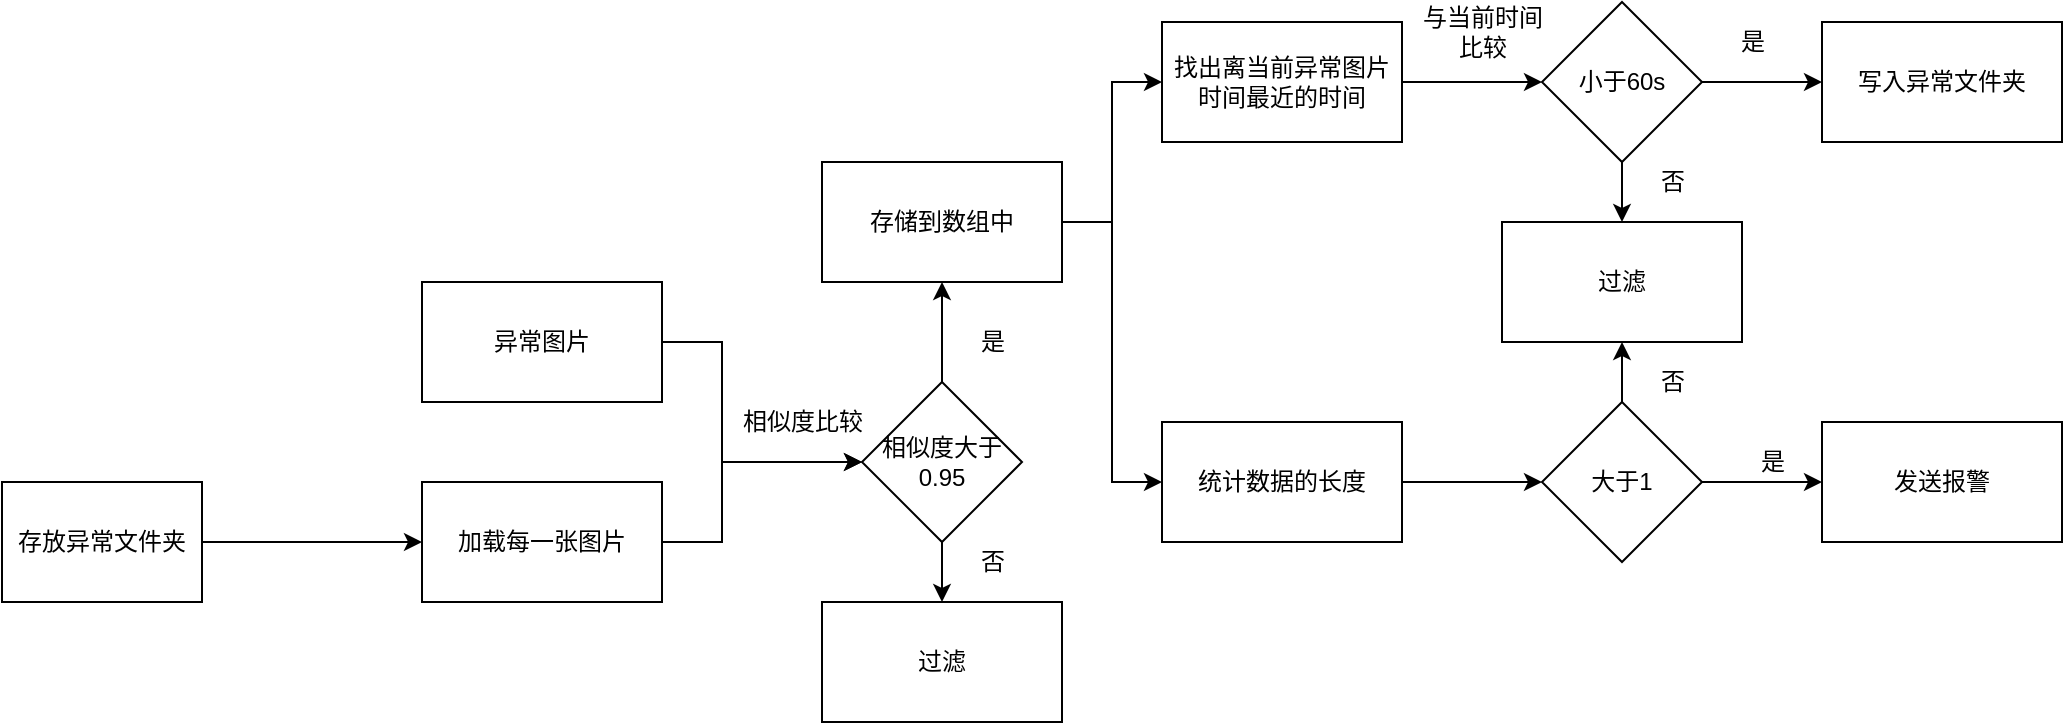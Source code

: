 <mxfile version="14.2.9" type="github"><diagram id="PVG3RtAIV-_fzfBmqW2H" name="Page-1"><mxGraphModel dx="1079" dy="644" grid="0" gridSize="10" guides="1" tooltips="1" connect="1" arrows="1" fold="1" page="0" pageScale="1" pageWidth="827" pageHeight="1169" math="0" shadow="0"><root><mxCell id="0"/><mxCell id="1" parent="0"/><mxCell id="2o8Juk7r4_uQERXW1JgP-9" style="edgeStyle=orthogonalEdgeStyle;rounded=0;orthogonalLoop=1;jettySize=auto;html=1;exitX=1;exitY=0.5;exitDx=0;exitDy=0;" edge="1" parent="1" source="2o8Juk7r4_uQERXW1JgP-1" target="2o8Juk7r4_uQERXW1JgP-6"><mxGeometry relative="1" as="geometry"><Array as="points"><mxPoint x="390" y="210"/><mxPoint x="390" y="270"/></Array></mxGeometry></mxCell><mxCell id="2o8Juk7r4_uQERXW1JgP-1" value="异常图片" style="rounded=0;whiteSpace=wrap;html=1;" vertex="1" parent="1"><mxGeometry x="240" y="180" width="120" height="60" as="geometry"/></mxCell><mxCell id="2o8Juk7r4_uQERXW1JgP-5" style="edgeStyle=orthogonalEdgeStyle;rounded=0;orthogonalLoop=1;jettySize=auto;html=1;exitX=1;exitY=0.5;exitDx=0;exitDy=0;" edge="1" parent="1" source="2o8Juk7r4_uQERXW1JgP-2"><mxGeometry relative="1" as="geometry"><mxPoint x="240" y="310" as="targetPoint"/></mxGeometry></mxCell><mxCell id="2o8Juk7r4_uQERXW1JgP-2" value="存放异常文件夹" style="rounded=0;whiteSpace=wrap;html=1;" vertex="1" parent="1"><mxGeometry x="30" y="280" width="100" height="60" as="geometry"/></mxCell><mxCell id="2o8Juk7r4_uQERXW1JgP-13" style="edgeStyle=orthogonalEdgeStyle;rounded=0;orthogonalLoop=1;jettySize=auto;html=1;exitX=0.5;exitY=1;exitDx=0;exitDy=0;entryX=0.5;entryY=0;entryDx=0;entryDy=0;" edge="1" parent="1" source="2o8Juk7r4_uQERXW1JgP-6" target="2o8Juk7r4_uQERXW1JgP-12"><mxGeometry relative="1" as="geometry"/></mxCell><mxCell id="2o8Juk7r4_uQERXW1JgP-17" style="edgeStyle=orthogonalEdgeStyle;rounded=0;orthogonalLoop=1;jettySize=auto;html=1;exitX=0.5;exitY=0;exitDx=0;exitDy=0;entryX=0.5;entryY=1;entryDx=0;entryDy=0;" edge="1" parent="1" source="2o8Juk7r4_uQERXW1JgP-6" target="2o8Juk7r4_uQERXW1JgP-16"><mxGeometry relative="1" as="geometry"/></mxCell><mxCell id="2o8Juk7r4_uQERXW1JgP-6" value="相似度大于0.95" style="rhombus;whiteSpace=wrap;html=1;" vertex="1" parent="1"><mxGeometry x="460" y="230" width="80" height="80" as="geometry"/></mxCell><mxCell id="2o8Juk7r4_uQERXW1JgP-11" style="edgeStyle=orthogonalEdgeStyle;rounded=0;orthogonalLoop=1;jettySize=auto;html=1;exitX=1;exitY=0.5;exitDx=0;exitDy=0;entryX=0;entryY=0.5;entryDx=0;entryDy=0;" edge="1" parent="1" source="2o8Juk7r4_uQERXW1JgP-8" target="2o8Juk7r4_uQERXW1JgP-6"><mxGeometry relative="1" as="geometry"><Array as="points"><mxPoint x="390" y="310"/><mxPoint x="390" y="270"/></Array></mxGeometry></mxCell><mxCell id="2o8Juk7r4_uQERXW1JgP-8" value="加载每一张图片" style="rounded=0;whiteSpace=wrap;html=1;" vertex="1" parent="1"><mxGeometry x="240" y="280" width="120" height="60" as="geometry"/></mxCell><mxCell id="2o8Juk7r4_uQERXW1JgP-12" value="过滤" style="rounded=0;whiteSpace=wrap;html=1;" vertex="1" parent="1"><mxGeometry x="440" y="340" width="120" height="60" as="geometry"/></mxCell><mxCell id="2o8Juk7r4_uQERXW1JgP-14" value="相似度比较" style="text;html=1;resizable=0;autosize=1;align=center;verticalAlign=middle;points=[];fillColor=none;strokeColor=none;rounded=0;" vertex="1" parent="1"><mxGeometry x="390" y="240" width="80" height="20" as="geometry"/></mxCell><mxCell id="2o8Juk7r4_uQERXW1JgP-15" value="否" style="text;html=1;resizable=0;autosize=1;align=center;verticalAlign=middle;points=[];fillColor=none;strokeColor=none;rounded=0;" vertex="1" parent="1"><mxGeometry x="510" y="310" width="30" height="20" as="geometry"/></mxCell><mxCell id="2o8Juk7r4_uQERXW1JgP-19" style="edgeStyle=orthogonalEdgeStyle;rounded=0;orthogonalLoop=1;jettySize=auto;html=1;exitX=1;exitY=0.5;exitDx=0;exitDy=0;entryX=0;entryY=0.5;entryDx=0;entryDy=0;" edge="1" parent="1" source="2o8Juk7r4_uQERXW1JgP-16" target="2o8Juk7r4_uQERXW1JgP-18"><mxGeometry relative="1" as="geometry"/></mxCell><mxCell id="2o8Juk7r4_uQERXW1JgP-22" style="edgeStyle=orthogonalEdgeStyle;rounded=0;orthogonalLoop=1;jettySize=auto;html=1;exitX=1;exitY=0.5;exitDx=0;exitDy=0;entryX=0;entryY=0.5;entryDx=0;entryDy=0;" edge="1" parent="1" source="2o8Juk7r4_uQERXW1JgP-16" target="2o8Juk7r4_uQERXW1JgP-20"><mxGeometry relative="1" as="geometry"/></mxCell><mxCell id="2o8Juk7r4_uQERXW1JgP-16" value="存储到数组中" style="rounded=0;whiteSpace=wrap;html=1;" vertex="1" parent="1"><mxGeometry x="440" y="120" width="120" height="60" as="geometry"/></mxCell><mxCell id="2o8Juk7r4_uQERXW1JgP-37" style="edgeStyle=orthogonalEdgeStyle;rounded=0;orthogonalLoop=1;jettySize=auto;html=1;exitX=1;exitY=0.5;exitDx=0;exitDy=0;entryX=0;entryY=0.5;entryDx=0;entryDy=0;" edge="1" parent="1" source="2o8Juk7r4_uQERXW1JgP-18" target="2o8Juk7r4_uQERXW1JgP-36"><mxGeometry relative="1" as="geometry"/></mxCell><mxCell id="2o8Juk7r4_uQERXW1JgP-18" value="统计数据的长度" style="rounded=0;whiteSpace=wrap;html=1;" vertex="1" parent="1"><mxGeometry x="610" y="250" width="120" height="60" as="geometry"/></mxCell><mxCell id="2o8Juk7r4_uQERXW1JgP-29" style="edgeStyle=orthogonalEdgeStyle;rounded=0;orthogonalLoop=1;jettySize=auto;html=1;exitX=1;exitY=0.5;exitDx=0;exitDy=0;" edge="1" parent="1" source="2o8Juk7r4_uQERXW1JgP-20" target="2o8Juk7r4_uQERXW1JgP-28"><mxGeometry relative="1" as="geometry"/></mxCell><mxCell id="2o8Juk7r4_uQERXW1JgP-20" value="找出离当前异常图片时间最近的时间" style="rounded=0;whiteSpace=wrap;html=1;" vertex="1" parent="1"><mxGeometry x="610" y="50" width="120" height="60" as="geometry"/></mxCell><mxCell id="2o8Juk7r4_uQERXW1JgP-26" value="是" style="text;html=1;resizable=0;autosize=1;align=center;verticalAlign=middle;points=[];fillColor=none;strokeColor=none;rounded=0;" vertex="1" parent="1"><mxGeometry x="510" y="200" width="30" height="20" as="geometry"/></mxCell><mxCell id="2o8Juk7r4_uQERXW1JgP-31" style="edgeStyle=orthogonalEdgeStyle;rounded=0;orthogonalLoop=1;jettySize=auto;html=1;exitX=1;exitY=0.5;exitDx=0;exitDy=0;entryX=0;entryY=0.5;entryDx=0;entryDy=0;" edge="1" parent="1" source="2o8Juk7r4_uQERXW1JgP-28" target="2o8Juk7r4_uQERXW1JgP-30"><mxGeometry relative="1" as="geometry"/></mxCell><mxCell id="2o8Juk7r4_uQERXW1JgP-34" style="edgeStyle=orthogonalEdgeStyle;rounded=0;orthogonalLoop=1;jettySize=auto;html=1;exitX=0.5;exitY=1;exitDx=0;exitDy=0;entryX=0.5;entryY=0;entryDx=0;entryDy=0;" edge="1" parent="1" source="2o8Juk7r4_uQERXW1JgP-28" target="2o8Juk7r4_uQERXW1JgP-33"><mxGeometry relative="1" as="geometry"/></mxCell><mxCell id="2o8Juk7r4_uQERXW1JgP-28" value="小于60s" style="rhombus;whiteSpace=wrap;html=1;" vertex="1" parent="1"><mxGeometry x="800" y="40" width="80" height="80" as="geometry"/></mxCell><mxCell id="2o8Juk7r4_uQERXW1JgP-30" value="写入异常文件夹" style="rounded=0;whiteSpace=wrap;html=1;" vertex="1" parent="1"><mxGeometry x="940" y="50" width="120" height="60" as="geometry"/></mxCell><mxCell id="2o8Juk7r4_uQERXW1JgP-32" value="是" style="text;html=1;resizable=0;autosize=1;align=center;verticalAlign=middle;points=[];fillColor=none;strokeColor=none;rounded=0;" vertex="1" parent="1"><mxGeometry x="890" y="50" width="30" height="20" as="geometry"/></mxCell><mxCell id="2o8Juk7r4_uQERXW1JgP-33" value="过滤" style="rounded=0;whiteSpace=wrap;html=1;" vertex="1" parent="1"><mxGeometry x="780" y="150" width="120" height="60" as="geometry"/></mxCell><mxCell id="2o8Juk7r4_uQERXW1JgP-35" value="否" style="text;html=1;resizable=0;autosize=1;align=center;verticalAlign=middle;points=[];fillColor=none;strokeColor=none;rounded=0;" vertex="1" parent="1"><mxGeometry x="850" y="120" width="30" height="20" as="geometry"/></mxCell><mxCell id="2o8Juk7r4_uQERXW1JgP-41" style="edgeStyle=orthogonalEdgeStyle;rounded=0;orthogonalLoop=1;jettySize=auto;html=1;exitX=1;exitY=0.5;exitDx=0;exitDy=0;entryX=0;entryY=0.5;entryDx=0;entryDy=0;" edge="1" parent="1" source="2o8Juk7r4_uQERXW1JgP-36" target="2o8Juk7r4_uQERXW1JgP-40"><mxGeometry relative="1" as="geometry"/></mxCell><mxCell id="2o8Juk7r4_uQERXW1JgP-44" style="edgeStyle=orthogonalEdgeStyle;rounded=0;orthogonalLoop=1;jettySize=auto;html=1;exitX=0.5;exitY=0;exitDx=0;exitDy=0;entryX=0.5;entryY=1;entryDx=0;entryDy=0;" edge="1" parent="1" source="2o8Juk7r4_uQERXW1JgP-36" target="2o8Juk7r4_uQERXW1JgP-33"><mxGeometry relative="1" as="geometry"/></mxCell><mxCell id="2o8Juk7r4_uQERXW1JgP-36" value="大于1" style="rhombus;whiteSpace=wrap;html=1;" vertex="1" parent="1"><mxGeometry x="800" y="240" width="80" height="80" as="geometry"/></mxCell><mxCell id="2o8Juk7r4_uQERXW1JgP-38" value="与当前时间&lt;br&gt;比较" style="text;html=1;resizable=0;autosize=1;align=center;verticalAlign=middle;points=[];fillColor=none;strokeColor=none;rounded=0;" vertex="1" parent="1"><mxGeometry x="730" y="40" width="80" height="30" as="geometry"/></mxCell><mxCell id="2o8Juk7r4_uQERXW1JgP-39" value="是" style="text;html=1;resizable=0;autosize=1;align=center;verticalAlign=middle;points=[];fillColor=none;strokeColor=none;rounded=0;" vertex="1" parent="1"><mxGeometry x="900" y="260" width="30" height="20" as="geometry"/></mxCell><mxCell id="2o8Juk7r4_uQERXW1JgP-40" value="发送报警" style="rounded=0;whiteSpace=wrap;html=1;" vertex="1" parent="1"><mxGeometry x="940" y="250" width="120" height="60" as="geometry"/></mxCell><mxCell id="2o8Juk7r4_uQERXW1JgP-45" value="否" style="text;html=1;resizable=0;autosize=1;align=center;verticalAlign=middle;points=[];fillColor=none;strokeColor=none;rounded=0;" vertex="1" parent="1"><mxGeometry x="850" y="220" width="30" height="20" as="geometry"/></mxCell></root></mxGraphModel></diagram></mxfile>